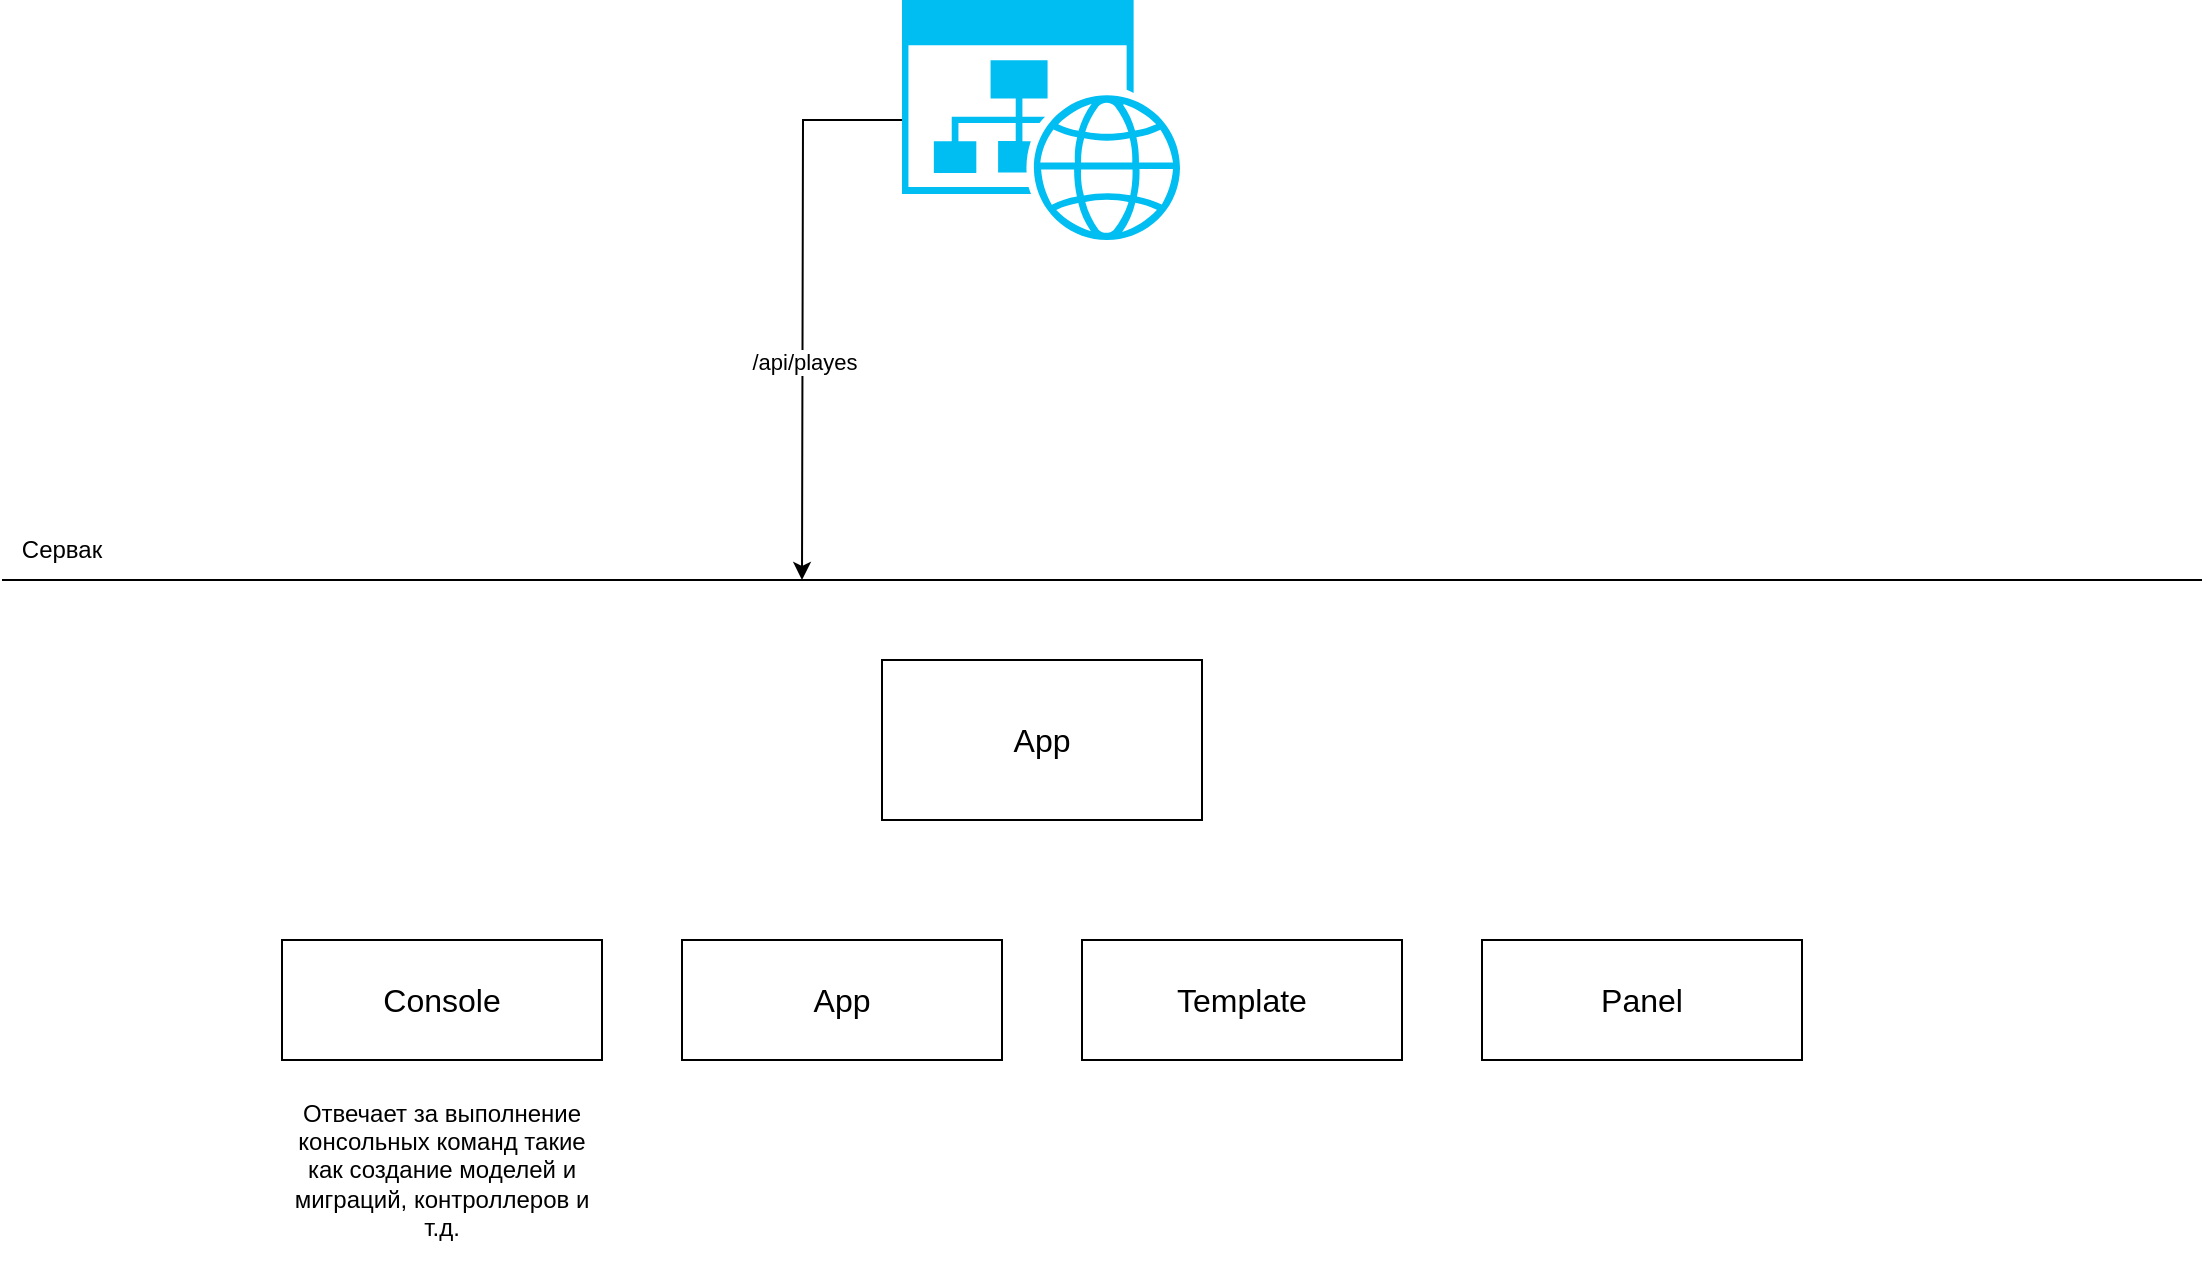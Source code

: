 <mxfile version="21.5.1" type="device">
  <diagram name="Страница 1" id="0Ttsrak6VNhfS4hvvYJF">
    <mxGraphModel dx="516" dy="1164" grid="1" gridSize="10" guides="1" tooltips="1" connect="1" arrows="1" fold="1" page="1" pageScale="1" pageWidth="1100" pageHeight="850" math="0" shadow="0">
      <root>
        <mxCell id="0" />
        <mxCell id="1" parent="0" />
        <mxCell id="xpqMXSpUIVNqOfrh0Xp9-1" value="App" style="rounded=0;whiteSpace=wrap;html=1;fontSize=16;" vertex="1" parent="1">
          <mxGeometry x="440" y="120" width="160" height="80" as="geometry" />
        </mxCell>
        <mxCell id="xpqMXSpUIVNqOfrh0Xp9-2" value="" style="endArrow=none;html=1;rounded=0;" edge="1" parent="1">
          <mxGeometry width="50" height="50" relative="1" as="geometry">
            <mxPoint y="80" as="sourcePoint" />
            <mxPoint x="1100" y="80" as="targetPoint" />
          </mxGeometry>
        </mxCell>
        <mxCell id="xpqMXSpUIVNqOfrh0Xp9-3" value="Сервак" style="text;html=1;strokeColor=none;fillColor=none;align=center;verticalAlign=middle;whiteSpace=wrap;rounded=0;labelBorderColor=none;spacing=2;" vertex="1" parent="1">
          <mxGeometry y="50" width="60" height="30" as="geometry" />
        </mxCell>
        <mxCell id="xpqMXSpUIVNqOfrh0Xp9-5" style="edgeStyle=orthogonalEdgeStyle;rounded=0;orthogonalLoop=1;jettySize=auto;html=1;" edge="1" parent="1" source="xpqMXSpUIVNqOfrh0Xp9-4">
          <mxGeometry relative="1" as="geometry">
            <mxPoint x="400" y="80" as="targetPoint" />
          </mxGeometry>
        </mxCell>
        <mxCell id="xpqMXSpUIVNqOfrh0Xp9-6" value="/api/playes" style="edgeLabel;html=1;align=center;verticalAlign=middle;resizable=0;points=[];" vertex="1" connectable="0" parent="xpqMXSpUIVNqOfrh0Xp9-5">
          <mxGeometry x="-0.006" y="-2" relative="1" as="geometry">
            <mxPoint x="2" y="31" as="offset" />
          </mxGeometry>
        </mxCell>
        <mxCell id="xpqMXSpUIVNqOfrh0Xp9-4" value="" style="verticalLabelPosition=bottom;html=1;verticalAlign=top;align=center;strokeColor=none;fillColor=#00BEF2;shape=mxgraph.azure.website_generic;pointerEvents=1;" vertex="1" parent="1">
          <mxGeometry x="450" y="-210" width="141.18" height="120" as="geometry" />
        </mxCell>
        <mxCell id="xpqMXSpUIVNqOfrh0Xp9-7" value="Console" style="rounded=0;whiteSpace=wrap;html=1;fontSize=16;" vertex="1" parent="1">
          <mxGeometry x="140" y="260" width="160" height="60" as="geometry" />
        </mxCell>
        <mxCell id="xpqMXSpUIVNqOfrh0Xp9-8" value="App" style="rounded=0;whiteSpace=wrap;html=1;fontSize=16;" vertex="1" parent="1">
          <mxGeometry x="340" y="260" width="160" height="60" as="geometry" />
        </mxCell>
        <mxCell id="xpqMXSpUIVNqOfrh0Xp9-10" value="Template" style="rounded=0;whiteSpace=wrap;html=1;fontSize=16;" vertex="1" parent="1">
          <mxGeometry x="540" y="260" width="160" height="60" as="geometry" />
        </mxCell>
        <mxCell id="xpqMXSpUIVNqOfrh0Xp9-11" value="Panel" style="rounded=0;whiteSpace=wrap;html=1;fontSize=16;" vertex="1" parent="1">
          <mxGeometry x="740" y="260" width="160" height="60" as="geometry" />
        </mxCell>
        <mxCell id="xpqMXSpUIVNqOfrh0Xp9-12" value="Отвечает за выполнение консольных команд такие как создание моделей и миграций, контроллеров и т.д." style="text;html=1;strokeColor=none;fillColor=none;align=center;verticalAlign=middle;whiteSpace=wrap;rounded=0;" vertex="1" parent="1">
          <mxGeometry x="140" y="330" width="160" height="90" as="geometry" />
        </mxCell>
      </root>
    </mxGraphModel>
  </diagram>
</mxfile>
